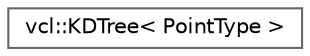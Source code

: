 digraph "Graphical Class Hierarchy"
{
 // LATEX_PDF_SIZE
  bgcolor="transparent";
  edge [fontname=Helvetica,fontsize=10,labelfontname=Helvetica,labelfontsize=10];
  node [fontname=Helvetica,fontsize=10,shape=box,height=0.2,width=0.4];
  rankdir="LR";
  Node0 [label="vcl::KDTree\< PointType \>",height=0.2,width=0.4,color="grey40", fillcolor="white", style="filled",URL="$classvcl_1_1KDTree.html",tooltip=" "];
}
